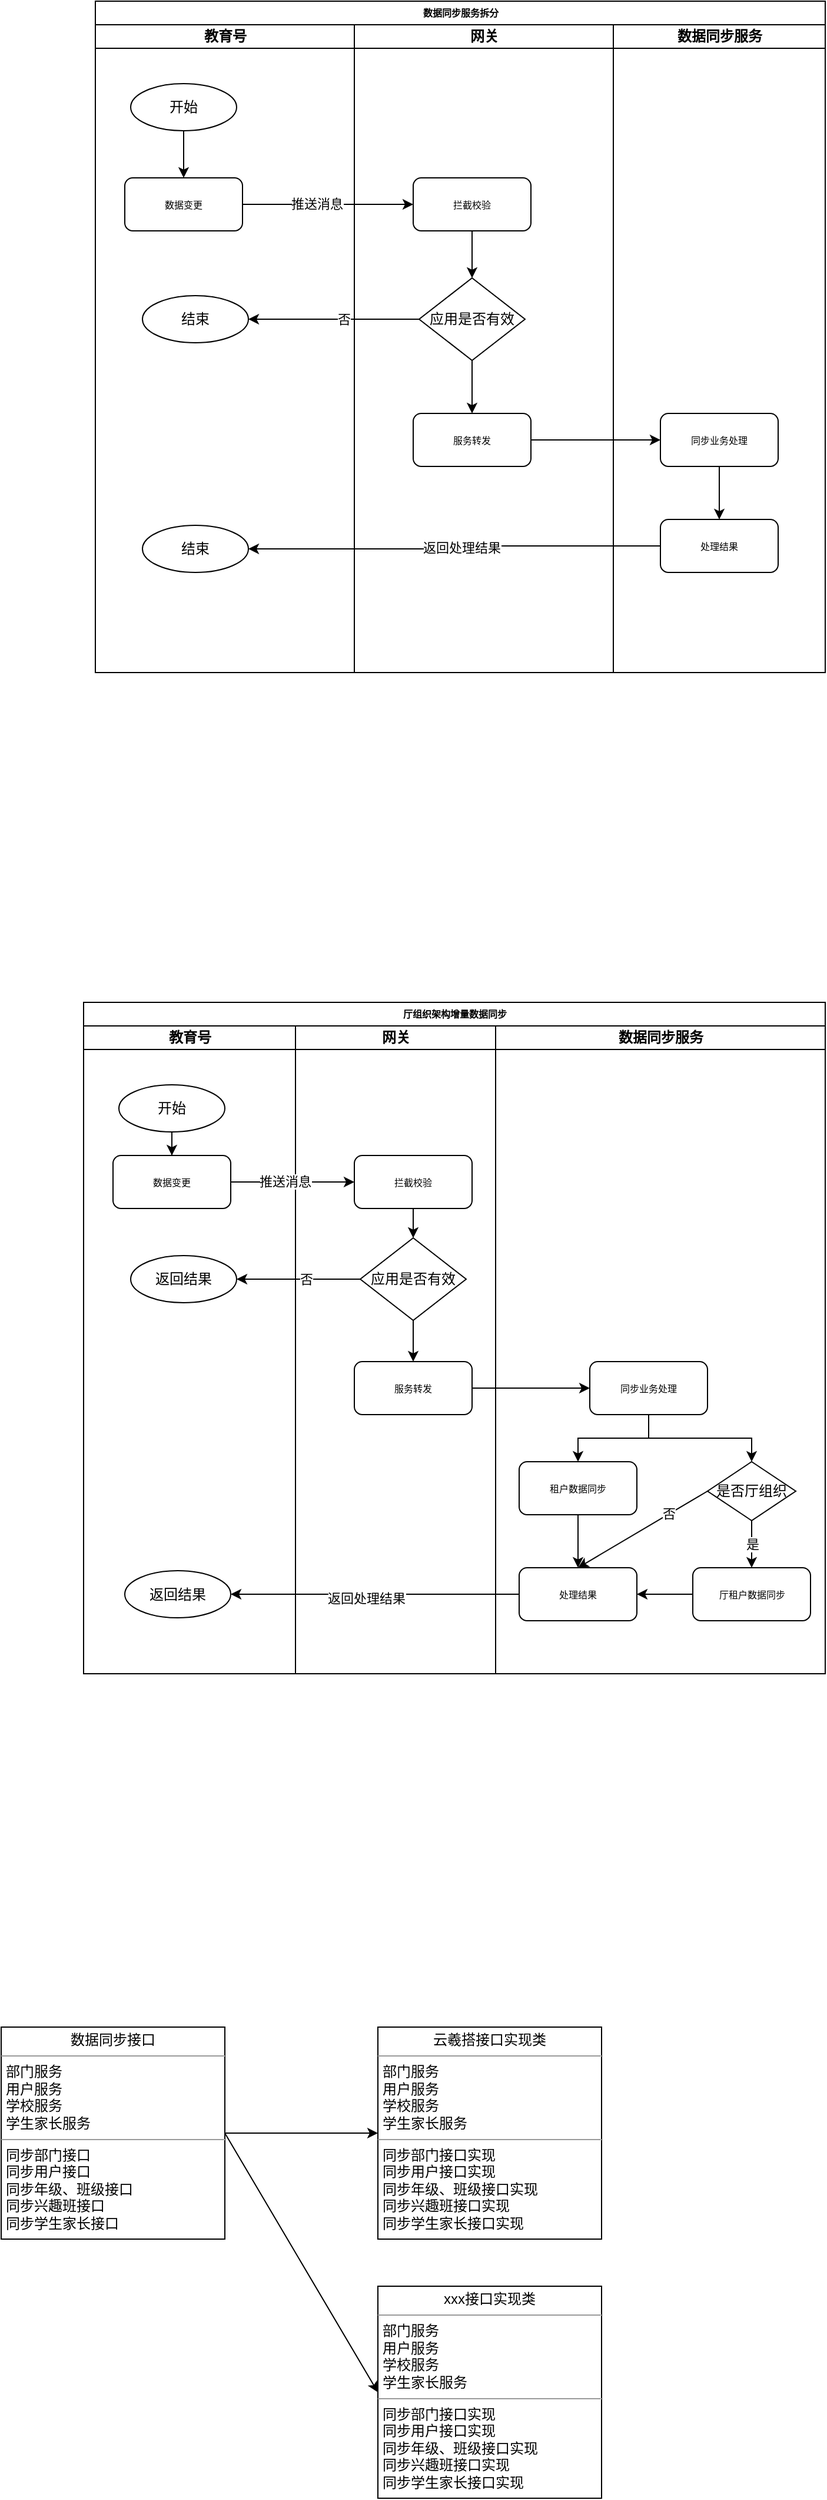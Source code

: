 <mxfile version="21.3.3" type="github">
  <diagram name="Page-1" id="74e2e168-ea6b-b213-b513-2b3c1d86103e">
    <mxGraphModel dx="954" dy="562" grid="1" gridSize="10" guides="1" tooltips="1" connect="1" arrows="1" fold="1" page="1" pageScale="1" pageWidth="1100" pageHeight="850" background="none" math="0" shadow="0">
      <root>
        <mxCell id="0" />
        <mxCell id="1" parent="0" />
        <mxCell id="77e6c97f196da883-1" value="数据同步服务拆分" style="swimlane;html=1;childLayout=stackLayout;startSize=20;rounded=0;shadow=0;labelBackgroundColor=none;strokeWidth=1;fontFamily=Verdana;fontSize=8;align=center;" parent="1" vertex="1">
          <mxGeometry x="170" y="20" width="620" height="570" as="geometry" />
        </mxCell>
        <mxCell id="77e6c97f196da883-2" value="教育号" style="swimlane;html=1;startSize=20;" parent="77e6c97f196da883-1" vertex="1">
          <mxGeometry y="20" width="220" height="550" as="geometry" />
        </mxCell>
        <mxCell id="77e6c97f196da883-9" value="数据变更" style="rounded=1;whiteSpace=wrap;html=1;shadow=0;labelBackgroundColor=none;strokeWidth=1;fontFamily=Verdana;fontSize=8;align=center;" parent="77e6c97f196da883-2" vertex="1">
          <mxGeometry x="25" y="130" width="100" height="45" as="geometry" />
        </mxCell>
        <mxCell id="oI8LK7FcHioq1niFDl35-37" style="edgeStyle=orthogonalEdgeStyle;rounded=0;orthogonalLoop=1;jettySize=auto;html=1;" edge="1" parent="77e6c97f196da883-2" source="oI8LK7FcHioq1niFDl35-36" target="77e6c97f196da883-9">
          <mxGeometry relative="1" as="geometry" />
        </mxCell>
        <mxCell id="oI8LK7FcHioq1niFDl35-36" value="开始" style="strokeWidth=1;html=1;shape=mxgraph.flowchart.start_1;whiteSpace=wrap;" vertex="1" parent="77e6c97f196da883-2">
          <mxGeometry x="30" y="50" width="90" height="40" as="geometry" />
        </mxCell>
        <mxCell id="oI8LK7FcHioq1niFDl35-44" value="结束" style="strokeWidth=1;html=1;shape=mxgraph.flowchart.start_1;whiteSpace=wrap;" vertex="1" parent="77e6c97f196da883-2">
          <mxGeometry x="40" y="230" width="90" height="40" as="geometry" />
        </mxCell>
        <mxCell id="oI8LK7FcHioq1niFDl35-54" value="结束" style="strokeWidth=1;html=1;shape=mxgraph.flowchart.start_1;whiteSpace=wrap;" vertex="1" parent="77e6c97f196da883-2">
          <mxGeometry x="40" y="425" width="90" height="40" as="geometry" />
        </mxCell>
        <mxCell id="77e6c97f196da883-40" style="edgeStyle=orthogonalEdgeStyle;rounded=1;html=1;labelBackgroundColor=none;startArrow=none;startFill=0;startSize=5;endArrow=classicThin;endFill=1;endSize=5;jettySize=auto;orthogonalLoop=1;strokeWidth=1;fontFamily=Verdana;fontSize=8" parent="77e6c97f196da883-1" target="77e6c97f196da883-24" edge="1">
          <mxGeometry relative="1" as="geometry">
            <mxPoint x="770" y="690" as="sourcePoint" />
          </mxGeometry>
        </mxCell>
        <mxCell id="77e6c97f196da883-3" value="网关" style="swimlane;html=1;startSize=20;" parent="77e6c97f196da883-1" vertex="1">
          <mxGeometry x="220" y="20" width="220" height="550" as="geometry" />
        </mxCell>
        <mxCell id="oI8LK7FcHioq1niFDl35-43" style="edgeStyle=orthogonalEdgeStyle;rounded=0;orthogonalLoop=1;jettySize=auto;html=1;entryX=0.5;entryY=0;entryDx=0;entryDy=0;entryPerimeter=0;" edge="1" parent="77e6c97f196da883-3" source="oI8LK7FcHioq1niFDl35-38" target="oI8LK7FcHioq1niFDl35-42">
          <mxGeometry relative="1" as="geometry" />
        </mxCell>
        <mxCell id="oI8LK7FcHioq1niFDl35-38" value="拦截校验" style="rounded=1;whiteSpace=wrap;html=1;shadow=0;labelBackgroundColor=none;strokeWidth=1;fontFamily=Verdana;fontSize=8;align=center;" vertex="1" parent="77e6c97f196da883-3">
          <mxGeometry x="50" y="130" width="100" height="45" as="geometry" />
        </mxCell>
        <mxCell id="oI8LK7FcHioq1niFDl35-48" style="edgeStyle=orthogonalEdgeStyle;rounded=0;orthogonalLoop=1;jettySize=auto;html=1;" edge="1" parent="77e6c97f196da883-3" source="oI8LK7FcHioq1niFDl35-42" target="oI8LK7FcHioq1niFDl35-47">
          <mxGeometry relative="1" as="geometry" />
        </mxCell>
        <mxCell id="oI8LK7FcHioq1niFDl35-42" value="应用是否有效" style="strokeWidth=1;html=1;shape=mxgraph.flowchart.decision;whiteSpace=wrap;" vertex="1" parent="77e6c97f196da883-3">
          <mxGeometry x="55" y="215" width="90" height="70" as="geometry" />
        </mxCell>
        <mxCell id="oI8LK7FcHioq1niFDl35-47" value="服务转发" style="rounded=1;whiteSpace=wrap;html=1;shadow=0;labelBackgroundColor=none;strokeWidth=1;fontFamily=Verdana;fontSize=8;align=center;" vertex="1" parent="77e6c97f196da883-3">
          <mxGeometry x="50" y="330" width="100" height="45" as="geometry" />
        </mxCell>
        <mxCell id="77e6c97f196da883-4" value="数据同步服务" style="swimlane;html=1;startSize=20;" parent="77e6c97f196da883-1" vertex="1">
          <mxGeometry x="440" y="20" width="180" height="550" as="geometry" />
        </mxCell>
        <mxCell id="oI8LK7FcHioq1niFDl35-53" style="edgeStyle=orthogonalEdgeStyle;rounded=0;orthogonalLoop=1;jettySize=auto;html=1;" edge="1" parent="77e6c97f196da883-4" source="oI8LK7FcHioq1niFDl35-49" target="oI8LK7FcHioq1niFDl35-52">
          <mxGeometry relative="1" as="geometry" />
        </mxCell>
        <mxCell id="oI8LK7FcHioq1niFDl35-49" value="同步业务处理" style="rounded=1;whiteSpace=wrap;html=1;shadow=0;labelBackgroundColor=none;strokeWidth=1;fontFamily=Verdana;fontSize=8;align=center;" vertex="1" parent="77e6c97f196da883-4">
          <mxGeometry x="40" y="330" width="100" height="45" as="geometry" />
        </mxCell>
        <mxCell id="oI8LK7FcHioq1niFDl35-52" value="处理结果" style="rounded=1;whiteSpace=wrap;html=1;shadow=0;labelBackgroundColor=none;strokeWidth=1;fontFamily=Verdana;fontSize=8;align=center;" vertex="1" parent="77e6c97f196da883-4">
          <mxGeometry x="40" y="420" width="100" height="45" as="geometry" />
        </mxCell>
        <mxCell id="oI8LK7FcHioq1niFDl35-40" style="edgeStyle=orthogonalEdgeStyle;rounded=0;orthogonalLoop=1;jettySize=auto;html=1;" edge="1" parent="77e6c97f196da883-1" source="77e6c97f196da883-9" target="oI8LK7FcHioq1niFDl35-38">
          <mxGeometry relative="1" as="geometry" />
        </mxCell>
        <mxCell id="oI8LK7FcHioq1niFDl35-41" value="推送消息" style="edgeLabel;html=1;align=center;verticalAlign=middle;resizable=0;points=[];" vertex="1" connectable="0" parent="oI8LK7FcHioq1niFDl35-40">
          <mxGeometry x="-0.131" y="2" relative="1" as="geometry">
            <mxPoint y="1" as="offset" />
          </mxGeometry>
        </mxCell>
        <mxCell id="oI8LK7FcHioq1niFDl35-45" style="edgeStyle=orthogonalEdgeStyle;rounded=0;orthogonalLoop=1;jettySize=auto;html=1;" edge="1" parent="77e6c97f196da883-1" source="oI8LK7FcHioq1niFDl35-42" target="oI8LK7FcHioq1niFDl35-44">
          <mxGeometry relative="1" as="geometry" />
        </mxCell>
        <mxCell id="oI8LK7FcHioq1niFDl35-46" value="否" style="edgeLabel;html=1;align=center;verticalAlign=middle;resizable=0;points=[];" vertex="1" connectable="0" parent="oI8LK7FcHioq1niFDl35-45">
          <mxGeometry x="-0.117" relative="1" as="geometry">
            <mxPoint as="offset" />
          </mxGeometry>
        </mxCell>
        <mxCell id="oI8LK7FcHioq1niFDl35-50" style="edgeStyle=orthogonalEdgeStyle;rounded=0;orthogonalLoop=1;jettySize=auto;html=1;" edge="1" parent="77e6c97f196da883-1" source="oI8LK7FcHioq1niFDl35-47" target="oI8LK7FcHioq1niFDl35-49">
          <mxGeometry relative="1" as="geometry" />
        </mxCell>
        <mxCell id="oI8LK7FcHioq1niFDl35-55" style="edgeStyle=orthogonalEdgeStyle;rounded=0;orthogonalLoop=1;jettySize=auto;html=1;entryX=1;entryY=0.5;entryDx=0;entryDy=0;entryPerimeter=0;" edge="1" parent="77e6c97f196da883-1" source="oI8LK7FcHioq1niFDl35-52" target="oI8LK7FcHioq1niFDl35-54">
          <mxGeometry relative="1" as="geometry">
            <mxPoint x="120" y="500" as="targetPoint" />
          </mxGeometry>
        </mxCell>
        <mxCell id="oI8LK7FcHioq1niFDl35-56" value="返回处理结果" style="edgeLabel;html=1;align=center;verticalAlign=middle;resizable=0;points=[];" vertex="1" connectable="0" parent="oI8LK7FcHioq1niFDl35-55">
          <mxGeometry x="-0.04" y="1" relative="1" as="geometry">
            <mxPoint as="offset" />
          </mxGeometry>
        </mxCell>
        <mxCell id="oI8LK7FcHioq1niFDl35-62" style="edgeStyle=orthogonalEdgeStyle;rounded=0;orthogonalLoop=1;jettySize=auto;html=1;entryX=0;entryY=0.5;entryDx=0;entryDy=0;" edge="1" parent="1" source="oI8LK7FcHioq1niFDl35-58" target="oI8LK7FcHioq1niFDl35-59">
          <mxGeometry relative="1" as="geometry" />
        </mxCell>
        <mxCell id="oI8LK7FcHioq1niFDl35-63" style="rounded=0;orthogonalLoop=1;jettySize=auto;html=1;entryX=0;entryY=0.5;entryDx=0;entryDy=0;exitX=1;exitY=0.5;exitDx=0;exitDy=0;" edge="1" parent="1" source="oI8LK7FcHioq1niFDl35-58" target="oI8LK7FcHioq1niFDl35-61">
          <mxGeometry relative="1" as="geometry">
            <mxPoint x="380" y="2010" as="targetPoint" />
          </mxGeometry>
        </mxCell>
        <mxCell id="oI8LK7FcHioq1niFDl35-58" value="&lt;p style=&quot;margin:0px;margin-top:4px;text-align:center;&quot;&gt;数据同步接口&lt;br&gt;&lt;/p&gt;&lt;hr size=&quot;1&quot;&gt;&lt;p style=&quot;margin:0px;margin-left:4px;&quot;&gt;部门服务&lt;br&gt;用户服务&lt;/p&gt;&lt;p style=&quot;margin:0px;margin-left:4px;&quot;&gt;学校服务&lt;/p&gt;&lt;p style=&quot;margin:0px;margin-left:4px;&quot;&gt;学生家长服务&lt;/p&gt;&lt;hr size=&quot;1&quot;&gt;&lt;p style=&quot;margin:0px;margin-left:4px;&quot;&gt;同步部门接口&lt;br&gt;同步用户接口&lt;/p&gt;&lt;p style=&quot;margin:0px;margin-left:4px;&quot;&gt;同步年级、班级接口&lt;/p&gt;&lt;p style=&quot;margin:0px;margin-left:4px;&quot;&gt;同步兴趣班接口&lt;/p&gt;&lt;p style=&quot;margin:0px;margin-left:4px;&quot;&gt;&lt;span style=&quot;background-color: initial;&quot;&gt;同步学生家长接口&lt;/span&gt;&lt;br&gt;&lt;/p&gt;" style="verticalAlign=top;align=left;overflow=fill;fontSize=12;fontFamily=Helvetica;html=1;whiteSpace=wrap;" vertex="1" parent="1">
          <mxGeometry x="90" y="1740" width="190" height="180" as="geometry" />
        </mxCell>
        <mxCell id="oI8LK7FcHioq1niFDl35-59" value="&lt;p style=&quot;margin:0px;margin-top:4px;text-align:center;&quot;&gt;云羲搭接口实现类&lt;br&gt;&lt;/p&gt;&lt;hr size=&quot;1&quot;&gt;&lt;p style=&quot;margin:0px;margin-left:4px;&quot;&gt;部门服务&lt;br&gt;用户服务&lt;/p&gt;&lt;p style=&quot;margin:0px;margin-left:4px;&quot;&gt;学校服务&lt;/p&gt;&lt;p style=&quot;margin:0px;margin-left:4px;&quot;&gt;学生家长服务&lt;/p&gt;&lt;hr size=&quot;1&quot;&gt;&lt;p style=&quot;margin:0px;margin-left:4px;&quot;&gt;同步部门接口实现&lt;br&gt;同步用户接口实现&lt;/p&gt;&lt;p style=&quot;margin:0px;margin-left:4px;&quot;&gt;同步年级、班级接口实现&lt;/p&gt;&lt;p style=&quot;margin:0px;margin-left:4px;&quot;&gt;&lt;span style=&quot;background-color: initial;&quot;&gt;同步兴趣班接口实现&lt;/span&gt;&lt;/p&gt;&lt;p style=&quot;margin:0px;margin-left:4px;&quot;&gt;&lt;span style=&quot;background-color: initial;&quot;&gt;同步学生家长接口实现&lt;/span&gt;&lt;br&gt;&lt;/p&gt;" style="verticalAlign=top;align=left;overflow=fill;fontSize=12;fontFamily=Helvetica;html=1;whiteSpace=wrap;" vertex="1" parent="1">
          <mxGeometry x="410" y="1740" width="190" height="180" as="geometry" />
        </mxCell>
        <mxCell id="oI8LK7FcHioq1niFDl35-61" value="&lt;p style=&quot;margin:0px;margin-top:4px;text-align:center;&quot;&gt;xxx接口实现类&lt;br&gt;&lt;/p&gt;&lt;hr size=&quot;1&quot;&gt;&lt;p style=&quot;margin:0px;margin-left:4px;&quot;&gt;部门服务&lt;br&gt;用户服务&lt;/p&gt;&lt;p style=&quot;margin:0px;margin-left:4px;&quot;&gt;学校服务&lt;/p&gt;&lt;p style=&quot;margin:0px;margin-left:4px;&quot;&gt;学生家长服务&lt;/p&gt;&lt;hr size=&quot;1&quot;&gt;&lt;p style=&quot;margin:0px;margin-left:4px;&quot;&gt;同步部门接口实现&lt;br&gt;同步用户接口实现&lt;/p&gt;&lt;p style=&quot;margin:0px;margin-left:4px;&quot;&gt;同步年级、班级接口实现&lt;/p&gt;&lt;p style=&quot;margin:0px;margin-left:4px;&quot;&gt;&lt;span style=&quot;background-color: initial;&quot;&gt;同步兴趣班接口实现&lt;/span&gt;&lt;/p&gt;&lt;p style=&quot;margin:0px;margin-left:4px;&quot;&gt;&lt;span style=&quot;background-color: initial;&quot;&gt;同步学生家长接口实现&lt;/span&gt;&lt;br&gt;&lt;/p&gt;" style="verticalAlign=top;align=left;overflow=fill;fontSize=12;fontFamily=Helvetica;html=1;whiteSpace=wrap;" vertex="1" parent="1">
          <mxGeometry x="410" y="1960" width="190" height="180" as="geometry" />
        </mxCell>
        <mxCell id="oI8LK7FcHioq1niFDl35-100" value="厅组织架构增量数据同步" style="swimlane;html=1;childLayout=stackLayout;startSize=20;rounded=0;shadow=0;labelBackgroundColor=none;strokeWidth=1;fontFamily=Verdana;fontSize=8;align=center;" vertex="1" parent="1">
          <mxGeometry x="160" y="870" width="630" height="570" as="geometry" />
        </mxCell>
        <mxCell id="oI8LK7FcHioq1niFDl35-101" value="教育号" style="swimlane;html=1;startSize=20;" vertex="1" parent="oI8LK7FcHioq1niFDl35-100">
          <mxGeometry y="20" width="180" height="550" as="geometry" />
        </mxCell>
        <mxCell id="oI8LK7FcHioq1niFDl35-102" value="数据变更" style="rounded=1;whiteSpace=wrap;html=1;shadow=0;labelBackgroundColor=none;strokeWidth=1;fontFamily=Verdana;fontSize=8;align=center;" vertex="1" parent="oI8LK7FcHioq1niFDl35-101">
          <mxGeometry x="25" y="110" width="100" height="45" as="geometry" />
        </mxCell>
        <mxCell id="oI8LK7FcHioq1niFDl35-103" style="edgeStyle=orthogonalEdgeStyle;rounded=0;orthogonalLoop=1;jettySize=auto;html=1;" edge="1" parent="oI8LK7FcHioq1niFDl35-101" source="oI8LK7FcHioq1niFDl35-104" target="oI8LK7FcHioq1niFDl35-102">
          <mxGeometry relative="1" as="geometry" />
        </mxCell>
        <mxCell id="oI8LK7FcHioq1niFDl35-104" value="开始" style="strokeWidth=1;html=1;shape=mxgraph.flowchart.start_1;whiteSpace=wrap;" vertex="1" parent="oI8LK7FcHioq1niFDl35-101">
          <mxGeometry x="30" y="50" width="90" height="40" as="geometry" />
        </mxCell>
        <mxCell id="oI8LK7FcHioq1niFDl35-105" value="返回结果" style="strokeWidth=1;html=1;shape=mxgraph.flowchart.start_1;whiteSpace=wrap;" vertex="1" parent="oI8LK7FcHioq1niFDl35-101">
          <mxGeometry x="40" y="195" width="90" height="40" as="geometry" />
        </mxCell>
        <mxCell id="oI8LK7FcHioq1niFDl35-134" value="返回结果" style="strokeWidth=1;html=1;shape=mxgraph.flowchart.start_1;whiteSpace=wrap;" vertex="1" parent="oI8LK7FcHioq1niFDl35-101">
          <mxGeometry x="35" y="462.5" width="90" height="40" as="geometry" />
        </mxCell>
        <mxCell id="oI8LK7FcHioq1niFDl35-107" style="edgeStyle=orthogonalEdgeStyle;rounded=1;html=1;labelBackgroundColor=none;startArrow=none;startFill=0;startSize=5;endArrow=classicThin;endFill=1;endSize=5;jettySize=auto;orthogonalLoop=1;strokeWidth=1;fontFamily=Verdana;fontSize=8" edge="1" parent="oI8LK7FcHioq1niFDl35-100">
          <mxGeometry relative="1" as="geometry">
            <mxPoint x="770" y="690" as="sourcePoint" />
          </mxGeometry>
        </mxCell>
        <mxCell id="oI8LK7FcHioq1niFDl35-108" value="网关" style="swimlane;html=1;startSize=20;" vertex="1" parent="oI8LK7FcHioq1niFDl35-100">
          <mxGeometry x="180" y="20" width="170" height="550" as="geometry" />
        </mxCell>
        <mxCell id="oI8LK7FcHioq1niFDl35-109" style="edgeStyle=orthogonalEdgeStyle;rounded=0;orthogonalLoop=1;jettySize=auto;html=1;entryX=0.5;entryY=0;entryDx=0;entryDy=0;entryPerimeter=0;" edge="1" parent="oI8LK7FcHioq1niFDl35-108" source="oI8LK7FcHioq1niFDl35-110" target="oI8LK7FcHioq1niFDl35-112">
          <mxGeometry relative="1" as="geometry" />
        </mxCell>
        <mxCell id="oI8LK7FcHioq1niFDl35-110" value="拦截校验" style="rounded=1;whiteSpace=wrap;html=1;shadow=0;labelBackgroundColor=none;strokeWidth=1;fontFamily=Verdana;fontSize=8;align=center;" vertex="1" parent="oI8LK7FcHioq1niFDl35-108">
          <mxGeometry x="50" y="110" width="100" height="45" as="geometry" />
        </mxCell>
        <mxCell id="oI8LK7FcHioq1niFDl35-111" style="edgeStyle=orthogonalEdgeStyle;rounded=0;orthogonalLoop=1;jettySize=auto;html=1;" edge="1" parent="oI8LK7FcHioq1niFDl35-108" source="oI8LK7FcHioq1niFDl35-112" target="oI8LK7FcHioq1niFDl35-113">
          <mxGeometry relative="1" as="geometry" />
        </mxCell>
        <mxCell id="oI8LK7FcHioq1niFDl35-112" value="应用是否有效" style="strokeWidth=1;html=1;shape=mxgraph.flowchart.decision;whiteSpace=wrap;" vertex="1" parent="oI8LK7FcHioq1niFDl35-108">
          <mxGeometry x="55" y="180" width="90" height="70" as="geometry" />
        </mxCell>
        <mxCell id="oI8LK7FcHioq1niFDl35-113" value="服务转发" style="rounded=1;whiteSpace=wrap;html=1;shadow=0;labelBackgroundColor=none;strokeWidth=1;fontFamily=Verdana;fontSize=8;align=center;" vertex="1" parent="oI8LK7FcHioq1niFDl35-108">
          <mxGeometry x="50" y="285" width="100" height="45" as="geometry" />
        </mxCell>
        <mxCell id="oI8LK7FcHioq1niFDl35-118" style="edgeStyle=orthogonalEdgeStyle;rounded=0;orthogonalLoop=1;jettySize=auto;html=1;" edge="1" parent="oI8LK7FcHioq1niFDl35-100" source="oI8LK7FcHioq1niFDl35-102" target="oI8LK7FcHioq1niFDl35-110">
          <mxGeometry relative="1" as="geometry" />
        </mxCell>
        <mxCell id="oI8LK7FcHioq1niFDl35-119" value="推送消息" style="edgeLabel;html=1;align=center;verticalAlign=middle;resizable=0;points=[];" vertex="1" connectable="0" parent="oI8LK7FcHioq1niFDl35-118">
          <mxGeometry x="-0.131" y="2" relative="1" as="geometry">
            <mxPoint y="1" as="offset" />
          </mxGeometry>
        </mxCell>
        <mxCell id="oI8LK7FcHioq1niFDl35-120" style="edgeStyle=orthogonalEdgeStyle;rounded=0;orthogonalLoop=1;jettySize=auto;html=1;" edge="1" parent="oI8LK7FcHioq1niFDl35-100" source="oI8LK7FcHioq1niFDl35-112" target="oI8LK7FcHioq1niFDl35-105">
          <mxGeometry relative="1" as="geometry" />
        </mxCell>
        <mxCell id="oI8LK7FcHioq1niFDl35-121" value="否" style="edgeLabel;html=1;align=center;verticalAlign=middle;resizable=0;points=[];" vertex="1" connectable="0" parent="oI8LK7FcHioq1niFDl35-120">
          <mxGeometry x="-0.117" relative="1" as="geometry">
            <mxPoint as="offset" />
          </mxGeometry>
        </mxCell>
        <mxCell id="oI8LK7FcHioq1niFDl35-122" style="edgeStyle=orthogonalEdgeStyle;rounded=0;orthogonalLoop=1;jettySize=auto;html=1;" edge="1" parent="oI8LK7FcHioq1niFDl35-100" source="oI8LK7FcHioq1niFDl35-113" target="oI8LK7FcHioq1niFDl35-116">
          <mxGeometry relative="1" as="geometry" />
        </mxCell>
        <mxCell id="oI8LK7FcHioq1niFDl35-114" value="数据同步服务" style="swimlane;html=1;startSize=20;" vertex="1" parent="oI8LK7FcHioq1niFDl35-100">
          <mxGeometry x="350" y="20" width="280" height="550" as="geometry" />
        </mxCell>
        <mxCell id="oI8LK7FcHioq1niFDl35-115" style="edgeStyle=orthogonalEdgeStyle;rounded=0;orthogonalLoop=1;jettySize=auto;html=1;" edge="1" parent="oI8LK7FcHioq1niFDl35-114" source="oI8LK7FcHioq1niFDl35-116" target="oI8LK7FcHioq1niFDl35-117">
          <mxGeometry relative="1" as="geometry" />
        </mxCell>
        <mxCell id="oI8LK7FcHioq1niFDl35-128" style="edgeStyle=orthogonalEdgeStyle;rounded=0;orthogonalLoop=1;jettySize=auto;html=1;entryX=0.5;entryY=0;entryDx=0;entryDy=0;entryPerimeter=0;exitX=0.5;exitY=1;exitDx=0;exitDy=0;" edge="1" parent="oI8LK7FcHioq1niFDl35-114" source="oI8LK7FcHioq1niFDl35-116" target="oI8LK7FcHioq1niFDl35-126">
          <mxGeometry relative="1" as="geometry" />
        </mxCell>
        <mxCell id="oI8LK7FcHioq1niFDl35-116" value="同步业务处理" style="rounded=1;whiteSpace=wrap;html=1;shadow=0;labelBackgroundColor=none;strokeWidth=1;fontFamily=Verdana;fontSize=8;align=center;" vertex="1" parent="oI8LK7FcHioq1niFDl35-114">
          <mxGeometry x="80" y="285" width="100" height="45" as="geometry" />
        </mxCell>
        <mxCell id="oI8LK7FcHioq1niFDl35-130" style="edgeStyle=orthogonalEdgeStyle;rounded=0;orthogonalLoop=1;jettySize=auto;html=1;entryX=0.5;entryY=0;entryDx=0;entryDy=0;" edge="1" parent="oI8LK7FcHioq1niFDl35-114" source="oI8LK7FcHioq1niFDl35-117" target="oI8LK7FcHioq1niFDl35-125">
          <mxGeometry relative="1" as="geometry" />
        </mxCell>
        <mxCell id="oI8LK7FcHioq1niFDl35-117" value="租户数据同步" style="rounded=1;whiteSpace=wrap;html=1;shadow=0;labelBackgroundColor=none;strokeWidth=1;fontFamily=Verdana;fontSize=8;align=center;" vertex="1" parent="oI8LK7FcHioq1niFDl35-114">
          <mxGeometry x="20" y="370" width="100" height="45" as="geometry" />
        </mxCell>
        <mxCell id="oI8LK7FcHioq1niFDl35-125" value="处理结果" style="rounded=1;whiteSpace=wrap;html=1;shadow=0;labelBackgroundColor=none;strokeWidth=1;fontFamily=Verdana;fontSize=8;align=center;" vertex="1" parent="oI8LK7FcHioq1niFDl35-114">
          <mxGeometry x="20" y="460" width="100" height="45" as="geometry" />
        </mxCell>
        <mxCell id="oI8LK7FcHioq1niFDl35-129" value="是" style="edgeStyle=orthogonalEdgeStyle;rounded=0;orthogonalLoop=1;jettySize=auto;html=1;" edge="1" parent="oI8LK7FcHioq1niFDl35-114" source="oI8LK7FcHioq1niFDl35-126" target="oI8LK7FcHioq1niFDl35-127">
          <mxGeometry relative="1" as="geometry" />
        </mxCell>
        <mxCell id="oI8LK7FcHioq1niFDl35-132" style="rounded=0;orthogonalLoop=1;jettySize=auto;html=1;entryX=0.5;entryY=0;entryDx=0;entryDy=0;exitX=0;exitY=0.5;exitDx=0;exitDy=0;exitPerimeter=0;" edge="1" parent="oI8LK7FcHioq1niFDl35-114" source="oI8LK7FcHioq1niFDl35-126" target="oI8LK7FcHioq1niFDl35-125">
          <mxGeometry relative="1" as="geometry" />
        </mxCell>
        <mxCell id="oI8LK7FcHioq1niFDl35-133" value="否" style="edgeLabel;html=1;align=center;verticalAlign=middle;resizable=0;points=[];" vertex="1" connectable="0" parent="oI8LK7FcHioq1niFDl35-132">
          <mxGeometry x="-0.408" y="-1" relative="1" as="geometry">
            <mxPoint as="offset" />
          </mxGeometry>
        </mxCell>
        <mxCell id="oI8LK7FcHioq1niFDl35-126" value="是否厅组织" style="strokeWidth=1;html=1;shape=mxgraph.flowchart.decision;whiteSpace=wrap;" vertex="1" parent="oI8LK7FcHioq1niFDl35-114">
          <mxGeometry x="180" y="370" width="75" height="50" as="geometry" />
        </mxCell>
        <mxCell id="oI8LK7FcHioq1niFDl35-131" style="edgeStyle=orthogonalEdgeStyle;rounded=0;orthogonalLoop=1;jettySize=auto;html=1;" edge="1" parent="oI8LK7FcHioq1niFDl35-114" source="oI8LK7FcHioq1niFDl35-127" target="oI8LK7FcHioq1niFDl35-125">
          <mxGeometry relative="1" as="geometry" />
        </mxCell>
        <mxCell id="oI8LK7FcHioq1niFDl35-127" value="厅租户数据同步" style="rounded=1;whiteSpace=wrap;html=1;shadow=0;labelBackgroundColor=none;strokeWidth=1;fontFamily=Verdana;fontSize=8;align=center;" vertex="1" parent="oI8LK7FcHioq1niFDl35-114">
          <mxGeometry x="167.5" y="460" width="100" height="45" as="geometry" />
        </mxCell>
        <mxCell id="oI8LK7FcHioq1niFDl35-135" style="edgeStyle=orthogonalEdgeStyle;rounded=0;orthogonalLoop=1;jettySize=auto;html=1;entryX=1;entryY=0.5;entryDx=0;entryDy=0;entryPerimeter=0;" edge="1" parent="oI8LK7FcHioq1niFDl35-100" source="oI8LK7FcHioq1niFDl35-125" target="oI8LK7FcHioq1niFDl35-134">
          <mxGeometry relative="1" as="geometry">
            <mxPoint x="130" y="502.5" as="targetPoint" />
          </mxGeometry>
        </mxCell>
        <mxCell id="oI8LK7FcHioq1niFDl35-136" value="返回处理结果" style="edgeLabel;html=1;align=center;verticalAlign=middle;resizable=0;points=[];" vertex="1" connectable="0" parent="oI8LK7FcHioq1niFDl35-135">
          <mxGeometry x="0.061" y="3" relative="1" as="geometry">
            <mxPoint as="offset" />
          </mxGeometry>
        </mxCell>
      </root>
    </mxGraphModel>
  </diagram>
</mxfile>
